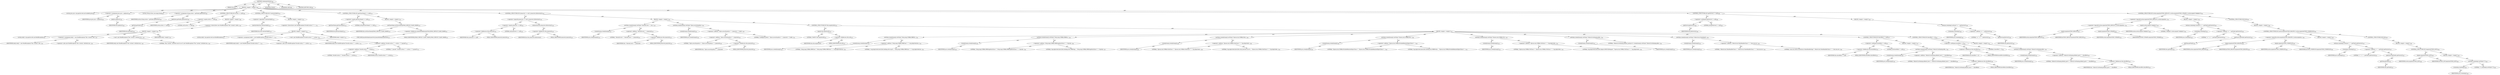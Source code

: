 digraph "validateAttributes" {  
"111669149701" [label = <(METHOD,validateAttributes)<SUB>200</SUB>> ]
"115964116993" [label = <(PARAM,this)<SUB>200</SUB>> ]
"25769803785" [label = <(BLOCK,&lt;empty&gt;,&lt;empty&gt;)<SUB>200</SUB>> ]
"94489280518" [label = <(LOCAL,Java java: org.apache.tools.ant.taskdefs.Java)<SUB>203</SUB>> ]
"30064771113" [label = <(&lt;operator&gt;.assignment,Java java = getJava())<SUB>203</SUB>> ]
"68719476781" [label = <(IDENTIFIER,java,Java java = getJava())<SUB>203</SUB>> ]
"30064771114" [label = <(getJava,getJava())<SUB>203</SUB>> ]
"68719476737" [label = <(IDENTIFIER,this,getJava())<SUB>203</SUB>> ]
"94489280519" [label = <(LOCAL,String action: java.lang.String)<SUB>205</SUB>> ]
"30064771115" [label = <(&lt;operator&gt;.assignment,String action = getTask().getAction())<SUB>205</SUB>> ]
"68719476782" [label = <(IDENTIFIER,action,String action = getTask().getAction())<SUB>205</SUB>> ]
"30064771116" [label = <(getAction,getTask().getAction())<SUB>205</SUB>> ]
"30064771117" [label = <(getTask,getTask())<SUB>205</SUB>> ]
"68719476738" [label = <(IDENTIFIER,this,getTask())<SUB>205</SUB>> ]
"47244640258" [label = <(CONTROL_STRUCTURE,IF,if (action == null))<SUB>206</SUB>> ]
"30064771118" [label = <(&lt;operator&gt;.equals,action == null)<SUB>206</SUB>> ]
"68719476783" [label = <(IDENTIFIER,action,action == null)<SUB>206</SUB>> ]
"90194313221" [label = <(LITERAL,null,action == null)<SUB>206</SUB>> ]
"25769803786" [label = <(BLOCK,&lt;empty&gt;,&lt;empty&gt;)<SUB>206</SUB>> ]
"30064771119" [label = <(&lt;operator&gt;.throw,throw new BuildException(&quot;The \&quot;action\&quot; attrib...)<SUB>207</SUB>> ]
"25769803787" [label = <(BLOCK,&lt;empty&gt;,&lt;empty&gt;)<SUB>207</SUB>> ]
"94489280520" [label = <(LOCAL,$obj2: org.apache.tools.ant.BuildException)<SUB>207</SUB>> ]
"30064771120" [label = <(&lt;operator&gt;.assignment,$obj2 = new BuildException(&quot;The \&quot;action\&quot; attr...)<SUB>207</SUB>> ]
"68719476784" [label = <(IDENTIFIER,$obj2,$obj2 = new BuildException(&quot;The \&quot;action\&quot; attr...)<SUB>207</SUB>> ]
"30064771121" [label = <(&lt;operator&gt;.alloc,new BuildException(&quot;The \&quot;action\&quot; attribute mu...)<SUB>207</SUB>> ]
"30064771122" [label = <(&lt;init&gt;,new BuildException(&quot;The \&quot;action\&quot; attribute mu...)<SUB>207</SUB>> ]
"68719476785" [label = <(IDENTIFIER,$obj2,new BuildException(&quot;The \&quot;action\&quot; attribute mu...)<SUB>207</SUB>> ]
"90194313222" [label = <(LITERAL,&quot;The \&quot;action\&quot; attribute must be set&quot;,new BuildException(&quot;The \&quot;action\&quot; attribute mu...)<SUB>207</SUB>> ]
"68719476786" [label = <(IDENTIFIER,$obj2,&lt;empty&gt;)<SUB>207</SUB>> ]
"47244640259" [label = <(CONTROL_STRUCTURE,IF,if (!isActionValid()))<SUB>210</SUB>> ]
"30064771123" [label = <(&lt;operator&gt;.logicalNot,!isActionValid())<SUB>210</SUB>> ]
"30064771124" [label = <(isActionValid,this.isActionValid())<SUB>210</SUB>> ]
"68719476739" [label = <(IDENTIFIER,this,this.isActionValid())<SUB>210</SUB>> ]
"25769803788" [label = <(BLOCK,&lt;empty&gt;,&lt;empty&gt;)<SUB>210</SUB>> ]
"30064771125" [label = <(&lt;operator&gt;.throw,throw new BuildException(&quot;Invalid action \&quot;&quot; + ...)<SUB>211</SUB>> ]
"25769803789" [label = <(BLOCK,&lt;empty&gt;,&lt;empty&gt;)<SUB>211</SUB>> ]
"94489280521" [label = <(LOCAL,$obj3: org.apache.tools.ant.BuildException)<SUB>211</SUB>> ]
"30064771126" [label = <(&lt;operator&gt;.assignment,$obj3 = new BuildException(&quot;Invalid action \&quot;&quot; ...)<SUB>211</SUB>> ]
"68719476787" [label = <(IDENTIFIER,$obj3,$obj3 = new BuildException(&quot;Invalid action \&quot;&quot; ...)<SUB>211</SUB>> ]
"30064771127" [label = <(&lt;operator&gt;.alloc,new BuildException(&quot;Invalid action \&quot;&quot; + action...)<SUB>211</SUB>> ]
"30064771128" [label = <(&lt;init&gt;,new BuildException(&quot;Invalid action \&quot;&quot; + action...)<SUB>211</SUB>> ]
"68719476788" [label = <(IDENTIFIER,$obj3,new BuildException(&quot;Invalid action \&quot;&quot; + action...)<SUB>211</SUB>> ]
"30064771129" [label = <(&lt;operator&gt;.addition,&quot;Invalid action \&quot;&quot; + action + &quot;\&quot; passed&quot;)<SUB>211</SUB>> ]
"30064771130" [label = <(&lt;operator&gt;.addition,&quot;Invalid action \&quot;&quot; + action)<SUB>211</SUB>> ]
"90194313223" [label = <(LITERAL,&quot;Invalid action \&quot;&quot;,&quot;Invalid action \&quot;&quot; + action)<SUB>211</SUB>> ]
"68719476789" [label = <(IDENTIFIER,action,&quot;Invalid action \&quot;&quot; + action)<SUB>211</SUB>> ]
"90194313224" [label = <(LITERAL,&quot;\&quot; passed&quot;,&quot;Invalid action \&quot;&quot; + action + &quot;\&quot; passed&quot;)<SUB>211</SUB>> ]
"68719476790" [label = <(IDENTIFIER,$obj3,&lt;empty&gt;)<SUB>211</SUB>> ]
"47244640260" [label = <(CONTROL_STRUCTURE,IF,if (getClassName() == null))<SUB>214</SUB>> ]
"30064771131" [label = <(&lt;operator&gt;.equals,getClassName() == null)<SUB>214</SUB>> ]
"30064771132" [label = <(getClassName,getClassName())<SUB>214</SUB>> ]
"68719476740" [label = <(IDENTIFIER,this,getClassName())<SUB>214</SUB>> ]
"90194313225" [label = <(LITERAL,null,getClassName() == null)<SUB>214</SUB>> ]
"25769803790" [label = <(BLOCK,&lt;empty&gt;,&lt;empty&gt;)<SUB>214</SUB>> ]
"30064771133" [label = <(setClassName,setClassName(JONAS_DEPLOY_CLASS_NAME))<SUB>215</SUB>> ]
"68719476741" [label = <(IDENTIFIER,this,setClassName(JONAS_DEPLOY_CLASS_NAME))<SUB>215</SUB>> ]
"30064771134" [label = <(&lt;operator&gt;.fieldAccess,JonasHotDeploymentTool.JONAS_DEPLOY_CLASS_NAME)<SUB>215</SUB>> ]
"180388626432" [label = <(TYPE_REF,JonasHotDeploymentTool,JonasHotDeploymentTool)<SUB>215</SUB>> ]
"55834574857" [label = <(FIELD_IDENTIFIER,JONAS_DEPLOY_CLASS_NAME,JONAS_DEPLOY_CLASS_NAME)<SUB>215</SUB>> ]
"47244640261" [label = <(CONTROL_STRUCTURE,IF,if (jonasroot == null || jonasroot.isDirectory()))<SUB>218</SUB>> ]
"30064771135" [label = <(&lt;operator&gt;.logicalOr,jonasroot == null || jonasroot.isDirectory())<SUB>218</SUB>> ]
"30064771136" [label = <(&lt;operator&gt;.equals,jonasroot == null)<SUB>218</SUB>> ]
"30064771137" [label = <(&lt;operator&gt;.fieldAccess,this.jonasroot)<SUB>218</SUB>> ]
"68719476791" [label = <(IDENTIFIER,this,jonasroot == null)> ]
"55834574858" [label = <(FIELD_IDENTIFIER,jonasroot,jonasroot)<SUB>218</SUB>> ]
"90194313226" [label = <(LITERAL,null,jonasroot == null)<SUB>218</SUB>> ]
"30064771138" [label = <(isDirectory,this.jonasroot.isDirectory())<SUB>218</SUB>> ]
"30064771139" [label = <(&lt;operator&gt;.fieldAccess,this.jonasroot)<SUB>218</SUB>> ]
"68719476792" [label = <(IDENTIFIER,this,this.jonasroot.isDirectory())> ]
"55834574859" [label = <(FIELD_IDENTIFIER,jonasroot,jonasroot)<SUB>218</SUB>> ]
"25769803791" [label = <(BLOCK,&lt;empty&gt;,&lt;empty&gt;)<SUB>218</SUB>> ]
"30064771140" [label = <(setValue,createJvmarg().setValue(&quot;-Dinstall.root=&quot; + jon...)<SUB>219</SUB>> ]
"30064771141" [label = <(createJvmarg,createJvmarg())<SUB>219</SUB>> ]
"68719476793" [label = <(IDENTIFIER,java,createJvmarg())<SUB>219</SUB>> ]
"30064771142" [label = <(&lt;operator&gt;.addition,&quot;-Dinstall.root=&quot; + jonasroot)<SUB>219</SUB>> ]
"90194313227" [label = <(LITERAL,&quot;-Dinstall.root=&quot;,&quot;-Dinstall.root=&quot; + jonasroot)<SUB>219</SUB>> ]
"30064771143" [label = <(&lt;operator&gt;.fieldAccess,this.jonasroot)<SUB>219</SUB>> ]
"68719476794" [label = <(IDENTIFIER,this,&quot;-Dinstall.root=&quot; + jonasroot)> ]
"55834574860" [label = <(FIELD_IDENTIFIER,jonasroot,jonasroot)<SUB>219</SUB>> ]
"30064771144" [label = <(setValue,createJvmarg().setValue(&quot;-Djava.security.policy...)<SUB>220</SUB>> ]
"30064771145" [label = <(createJvmarg,createJvmarg())<SUB>220</SUB>> ]
"68719476795" [label = <(IDENTIFIER,java,createJvmarg())<SUB>220</SUB>> ]
"30064771146" [label = <(&lt;operator&gt;.addition,&quot;-Djava.security.policy=&quot; + jonasroot + &quot;/confi...)<SUB>220</SUB>> ]
"30064771147" [label = <(&lt;operator&gt;.addition,&quot;-Djava.security.policy=&quot; + jonasroot)<SUB>220</SUB>> ]
"90194313228" [label = <(LITERAL,&quot;-Djava.security.policy=&quot;,&quot;-Djava.security.policy=&quot; + jonasroot)<SUB>220</SUB>> ]
"30064771148" [label = <(&lt;operator&gt;.fieldAccess,this.jonasroot)<SUB>220</SUB>> ]
"68719476796" [label = <(IDENTIFIER,this,&quot;-Djava.security.policy=&quot; + jonasroot)> ]
"55834574861" [label = <(FIELD_IDENTIFIER,jonasroot,jonasroot)<SUB>220</SUB>> ]
"90194313229" [label = <(LITERAL,&quot;/config/java.policy&quot;,&quot;-Djava.security.policy=&quot; + jonasroot + &quot;/confi...)<SUB>221</SUB>> ]
"47244640262" [label = <(CONTROL_STRUCTURE,IF,if (this.equals(orb)))<SUB>223</SUB>> ]
"30064771149" [label = <(equals,this.equals(orb))<SUB>223</SUB>> ]
"90194313230" [label = <(LITERAL,&quot;DAVID&quot;,this.equals(orb))<SUB>223</SUB>> ]
"30064771150" [label = <(&lt;operator&gt;.fieldAccess,this.orb)<SUB>223</SUB>> ]
"68719476797" [label = <(IDENTIFIER,this,this.equals(orb))> ]
"55834574862" [label = <(FIELD_IDENTIFIER,orb,orb)<SUB>223</SUB>> ]
"25769803792" [label = <(BLOCK,&lt;empty&gt;,&lt;empty&gt;)<SUB>223</SUB>> ]
"30064771151" [label = <(setValue,createJvmarg().setValue(&quot;-Dorg.omg.CORBA.ORBCla...)<SUB>224</SUB>> ]
"30064771152" [label = <(createJvmarg,createJvmarg())<SUB>224</SUB>> ]
"68719476798" [label = <(IDENTIFIER,java,createJvmarg())<SUB>224</SUB>> ]
"30064771153" [label = <(&lt;operator&gt;.addition,&quot;-Dorg.omg.CORBA.ORBClass&quot; + &quot;=org.objectweb.da...)<SUB>224</SUB>> ]
"90194313231" [label = <(LITERAL,&quot;-Dorg.omg.CORBA.ORBClass&quot;,&quot;-Dorg.omg.CORBA.ORBClass&quot; + &quot;=org.objectweb.da...)<SUB>224</SUB>> ]
"90194313232" [label = <(LITERAL,&quot;=org.objectweb.david.libs.binding.orbs.iiop.II...,&quot;-Dorg.omg.CORBA.ORBClass&quot; + &quot;=org.objectweb.da...)<SUB>225</SUB>> ]
"30064771154" [label = <(setValue,createJvmarg().setValue(&quot;-Dorg.omg.CORBA.ORBSin...)<SUB>226</SUB>> ]
"30064771155" [label = <(createJvmarg,createJvmarg())<SUB>226</SUB>> ]
"68719476799" [label = <(IDENTIFIER,java,createJvmarg())<SUB>226</SUB>> ]
"30064771156" [label = <(&lt;operator&gt;.addition,&quot;-Dorg.omg.CORBA.ORBSingletonClass=&quot; + &quot;org.obj...)<SUB>226</SUB>> ]
"90194313233" [label = <(LITERAL,&quot;-Dorg.omg.CORBA.ORBSingletonClass=&quot;,&quot;-Dorg.omg.CORBA.ORBSingletonClass=&quot; + &quot;org.obj...)<SUB>226</SUB>> ]
"90194313234" [label = <(LITERAL,&quot;org.objectweb.david.libs.binding.orbs.ORBSingl...,&quot;-Dorg.omg.CORBA.ORBSingletonClass=&quot; + &quot;org.obj...)<SUB>227</SUB>> ]
"30064771157" [label = <(setValue,createJvmarg().setValue(&quot;-Djavax.rmi.CORBA.Stub...)<SUB>228</SUB>> ]
"30064771158" [label = <(createJvmarg,createJvmarg())<SUB>228</SUB>> ]
"68719476800" [label = <(IDENTIFIER,java,createJvmarg())<SUB>228</SUB>> ]
"30064771159" [label = <(&lt;operator&gt;.addition,&quot;-Djavax.rmi.CORBA.StubClass=&quot; + &quot;org.objectweb...)<SUB>228</SUB>> ]
"90194313235" [label = <(LITERAL,&quot;-Djavax.rmi.CORBA.StubClass=&quot;,&quot;-Djavax.rmi.CORBA.StubClass=&quot; + &quot;org.objectweb...)<SUB>228</SUB>> ]
"90194313236" [label = <(LITERAL,&quot;org.objectweb.david.libs.stub_factories.rmi.St...,&quot;-Djavax.rmi.CORBA.StubClass=&quot; + &quot;org.objectweb...)<SUB>229</SUB>> ]
"30064771160" [label = <(setValue,createJvmarg().setValue(&quot;-Djavax.rmi.CORBA.Port...)<SUB>230</SUB>> ]
"30064771161" [label = <(createJvmarg,createJvmarg())<SUB>230</SUB>> ]
"68719476801" [label = <(IDENTIFIER,java,createJvmarg())<SUB>230</SUB>> ]
"30064771162" [label = <(&lt;operator&gt;.addition,&quot;-Djavax.rmi.CORBA.PortableRemoteObjectClass=&quot; ...)<SUB>230</SUB>> ]
"90194313237" [label = <(LITERAL,&quot;-Djavax.rmi.CORBA.PortableRemoteObjectClass=&quot;,&quot;-Djavax.rmi.CORBA.PortableRemoteObjectClass=&quot; ...)<SUB>230</SUB>> ]
"90194313238" [label = <(LITERAL,&quot;org.objectweb.david.libs.binding.rmi.ORBPortab...,&quot;-Djavax.rmi.CORBA.PortableRemoteObjectClass=&quot; ...)<SUB>231</SUB>> ]
"30064771163" [label = <(setValue,createJvmarg().setValue(&quot;-Djavax.rmi.CORBA.Util...)<SUB>232</SUB>> ]
"30064771164" [label = <(createJvmarg,createJvmarg())<SUB>232</SUB>> ]
"68719476802" [label = <(IDENTIFIER,java,createJvmarg())<SUB>232</SUB>> ]
"30064771165" [label = <(&lt;operator&gt;.addition,&quot;-Djavax.rmi.CORBA.UtilClass=&quot; + &quot;org.objectweb...)<SUB>232</SUB>> ]
"90194313239" [label = <(LITERAL,&quot;-Djavax.rmi.CORBA.UtilClass=&quot;,&quot;-Djavax.rmi.CORBA.UtilClass=&quot; + &quot;org.objectweb...)<SUB>232</SUB>> ]
"90194313240" [label = <(LITERAL,&quot;org.objectweb.david.libs.helpers.RMIUtilDelegate&quot;,&quot;-Djavax.rmi.CORBA.UtilClass=&quot; + &quot;org.objectweb...)<SUB>233</SUB>> ]
"30064771166" [label = <(setValue,createJvmarg().setValue(&quot;-Ddavid.CosNaming.defa...)<SUB>234</SUB>> ]
"30064771167" [label = <(createJvmarg,createJvmarg())<SUB>234</SUB>> ]
"68719476803" [label = <(IDENTIFIER,java,createJvmarg())<SUB>234</SUB>> ]
"90194313241" [label = <(LITERAL,&quot;-Ddavid.CosNaming.default_method=0&quot;,createJvmarg().setValue(&quot;-Ddavid.CosNaming.defa...)<SUB>234</SUB>> ]
"30064771168" [label = <(setValue,createJvmarg().setValue(&quot;-Ddavid.rmi.ValueHandl...)<SUB>235</SUB>> ]
"30064771169" [label = <(createJvmarg,createJvmarg())<SUB>235</SUB>> ]
"68719476804" [label = <(IDENTIFIER,java,createJvmarg())<SUB>235</SUB>> ]
"30064771170" [label = <(&lt;operator&gt;.addition,&quot;-Ddavid.rmi.ValueHandlerClass=&quot; + &quot;com.sun.cor...)<SUB>235</SUB>> ]
"90194313242" [label = <(LITERAL,&quot;-Ddavid.rmi.ValueHandlerClass=&quot;,&quot;-Ddavid.rmi.ValueHandlerClass=&quot; + &quot;com.sun.cor...)<SUB>235</SUB>> ]
"90194313243" [label = <(LITERAL,&quot;com.sun.corba.se.internal.io.ValueHandlerImpl&quot;,&quot;-Ddavid.rmi.ValueHandlerClass=&quot; + &quot;com.sun.cor...)<SUB>236</SUB>> ]
"47244640263" [label = <(CONTROL_STRUCTURE,IF,if (davidHost != null))<SUB>237</SUB>> ]
"30064771171" [label = <(&lt;operator&gt;.notEquals,davidHost != null)<SUB>237</SUB>> ]
"30064771172" [label = <(&lt;operator&gt;.fieldAccess,this.davidHost)<SUB>237</SUB>> ]
"68719476805" [label = <(IDENTIFIER,this,davidHost != null)> ]
"55834574863" [label = <(FIELD_IDENTIFIER,davidHost,davidHost)<SUB>237</SUB>> ]
"90194313244" [label = <(LITERAL,null,davidHost != null)<SUB>237</SUB>> ]
"25769803793" [label = <(BLOCK,&lt;empty&gt;,&lt;empty&gt;)<SUB>237</SUB>> ]
"30064771173" [label = <(setValue,createJvmarg().setValue(&quot;-Ddavid.CosNaming.defa...)<SUB>238</SUB>> ]
"30064771174" [label = <(createJvmarg,createJvmarg())<SUB>238</SUB>> ]
"68719476806" [label = <(IDENTIFIER,java,createJvmarg())<SUB>238</SUB>> ]
"30064771175" [label = <(&lt;operator&gt;.addition,&quot;-Ddavid.CosNaming.default_host=&quot; + davidHost)<SUB>238</SUB>> ]
"90194313245" [label = <(LITERAL,&quot;-Ddavid.CosNaming.default_host=&quot;,&quot;-Ddavid.CosNaming.default_host=&quot; + davidHost)<SUB>238</SUB>> ]
"30064771176" [label = <(&lt;operator&gt;.fieldAccess,this.davidHost)<SUB>239</SUB>> ]
"68719476807" [label = <(IDENTIFIER,this,&quot;-Ddavid.CosNaming.default_host=&quot; + davidHost)> ]
"55834574864" [label = <(FIELD_IDENTIFIER,davidHost,davidHost)<SUB>239</SUB>> ]
"47244640264" [label = <(CONTROL_STRUCTURE,IF,if (davidPort != 0))<SUB>241</SUB>> ]
"30064771177" [label = <(&lt;operator&gt;.notEquals,davidPort != 0)<SUB>241</SUB>> ]
"30064771178" [label = <(&lt;operator&gt;.fieldAccess,this.davidPort)<SUB>241</SUB>> ]
"68719476808" [label = <(IDENTIFIER,this,davidPort != 0)> ]
"55834574865" [label = <(FIELD_IDENTIFIER,davidPort,davidPort)<SUB>241</SUB>> ]
"90194313246" [label = <(LITERAL,0,davidPort != 0)<SUB>241</SUB>> ]
"25769803794" [label = <(BLOCK,&lt;empty&gt;,&lt;empty&gt;)<SUB>241</SUB>> ]
"30064771179" [label = <(setValue,createJvmarg().setValue(&quot;-Ddavid.CosNaming.defa...)<SUB>242</SUB>> ]
"30064771180" [label = <(createJvmarg,createJvmarg())<SUB>242</SUB>> ]
"68719476809" [label = <(IDENTIFIER,java,createJvmarg())<SUB>242</SUB>> ]
"30064771181" [label = <(&lt;operator&gt;.addition,&quot;-Ddavid.CosNaming.default_port=&quot; + davidPort)<SUB>242</SUB>> ]
"90194313247" [label = <(LITERAL,&quot;-Ddavid.CosNaming.default_port=&quot;,&quot;-Ddavid.CosNaming.default_port=&quot; + davidPort)<SUB>242</SUB>> ]
"30064771182" [label = <(&lt;operator&gt;.fieldAccess,this.davidPort)<SUB>243</SUB>> ]
"68719476810" [label = <(IDENTIFIER,this,&quot;-Ddavid.CosNaming.default_port=&quot; + davidPort)> ]
"55834574866" [label = <(FIELD_IDENTIFIER,davidPort,davidPort)<SUB>243</SUB>> ]
"47244640265" [label = <(CONTROL_STRUCTURE,IF,if (getServer() != null))<SUB>248</SUB>> ]
"30064771183" [label = <(&lt;operator&gt;.notEquals,getServer() != null)<SUB>248</SUB>> ]
"30064771184" [label = <(getServer,getServer())<SUB>248</SUB>> ]
"68719476742" [label = <(IDENTIFIER,this,getServer())<SUB>248</SUB>> ]
"90194313248" [label = <(LITERAL,null,getServer() != null)<SUB>248</SUB>> ]
"25769803795" [label = <(BLOCK,&lt;empty&gt;,&lt;empty&gt;)<SUB>248</SUB>> ]
"30064771185" [label = <(setLine,createArg().setLine(&quot;-n &quot; + getServer()))<SUB>249</SUB>> ]
"30064771186" [label = <(createArg,createArg())<SUB>249</SUB>> ]
"68719476811" [label = <(IDENTIFIER,java,createArg())<SUB>249</SUB>> ]
"30064771187" [label = <(&lt;operator&gt;.addition,&quot;-n &quot; + getServer())<SUB>249</SUB>> ]
"90194313249" [label = <(LITERAL,&quot;-n &quot;,&quot;-n &quot; + getServer())<SUB>249</SUB>> ]
"30064771188" [label = <(getServer,getServer())<SUB>249</SUB>> ]
"68719476743" [label = <(IDENTIFIER,this,getServer())<SUB>249</SUB>> ]
"47244640266" [label = <(CONTROL_STRUCTURE,IF,if (action.equals(ACTION_DEPLOY) || action.equals(ACTION_UPDATE) || action.equals(&quot;redeploy&quot;)))<SUB>252</SUB>> ]
"30064771189" [label = <(&lt;operator&gt;.logicalOr,action.equals(ACTION_DEPLOY) || action.equals(A...)<SUB>252</SUB>> ]
"30064771190" [label = <(&lt;operator&gt;.logicalOr,action.equals(ACTION_DEPLOY) || action.equals(A...)<SUB>252</SUB>> ]
"30064771191" [label = <(equals,equals(ACTION_DEPLOY))<SUB>252</SUB>> ]
"68719476812" [label = <(IDENTIFIER,action,equals(ACTION_DEPLOY))<SUB>252</SUB>> ]
"68719476813" [label = <(IDENTIFIER,ACTION_DEPLOY,equals(ACTION_DEPLOY))<SUB>252</SUB>> ]
"30064771192" [label = <(equals,equals(ACTION_UPDATE))<SUB>253</SUB>> ]
"68719476814" [label = <(IDENTIFIER,action,equals(ACTION_UPDATE))<SUB>253</SUB>> ]
"68719476815" [label = <(IDENTIFIER,ACTION_UPDATE,equals(ACTION_UPDATE))<SUB>253</SUB>> ]
"30064771193" [label = <(equals,action.equals(&quot;redeploy&quot;))<SUB>254</SUB>> ]
"68719476816" [label = <(IDENTIFIER,action,action.equals(&quot;redeploy&quot;))<SUB>254</SUB>> ]
"90194313250" [label = <(LITERAL,&quot;redeploy&quot;,action.equals(&quot;redeploy&quot;))<SUB>254</SUB>> ]
"25769803796" [label = <(BLOCK,&lt;empty&gt;,&lt;empty&gt;)<SUB>254</SUB>> ]
"30064771194" [label = <(setLine,createArg().setLine(&quot;-a &quot; + getTask().getSource()))<SUB>255</SUB>> ]
"30064771195" [label = <(createArg,createArg())<SUB>255</SUB>> ]
"68719476817" [label = <(IDENTIFIER,java,createArg())<SUB>255</SUB>> ]
"30064771196" [label = <(&lt;operator&gt;.addition,&quot;-a &quot; + getTask().getSource())<SUB>255</SUB>> ]
"90194313251" [label = <(LITERAL,&quot;-a &quot;,&quot;-a &quot; + getTask().getSource())<SUB>255</SUB>> ]
"30064771197" [label = <(getSource,getTask().getSource())<SUB>255</SUB>> ]
"30064771198" [label = <(getTask,getTask())<SUB>255</SUB>> ]
"68719476744" [label = <(IDENTIFIER,this,getTask())<SUB>255</SUB>> ]
"47244640267" [label = <(CONTROL_STRUCTURE,ELSE,else)<SUB>256</SUB>> ]
"25769803797" [label = <(BLOCK,&lt;empty&gt;,&lt;empty&gt;)<SUB>256</SUB>> ]
"47244640268" [label = <(CONTROL_STRUCTURE,IF,if (action.equals(ACTION_DELETE) || action.equals(ACTION_UNDEPLOY)))<SUB>256</SUB>> ]
"30064771199" [label = <(&lt;operator&gt;.logicalOr,action.equals(ACTION_DELETE) || action.equals(A...)<SUB>256</SUB>> ]
"30064771200" [label = <(equals,equals(ACTION_DELETE))<SUB>256</SUB>> ]
"68719476818" [label = <(IDENTIFIER,action,equals(ACTION_DELETE))<SUB>256</SUB>> ]
"68719476819" [label = <(IDENTIFIER,ACTION_DELETE,equals(ACTION_DELETE))<SUB>256</SUB>> ]
"30064771201" [label = <(equals,equals(ACTION_UNDEPLOY))<SUB>256</SUB>> ]
"68719476820" [label = <(IDENTIFIER,action,equals(ACTION_UNDEPLOY))<SUB>256</SUB>> ]
"68719476821" [label = <(IDENTIFIER,ACTION_UNDEPLOY,equals(ACTION_UNDEPLOY))<SUB>256</SUB>> ]
"25769803798" [label = <(BLOCK,&lt;empty&gt;,&lt;empty&gt;)<SUB>256</SUB>> ]
"30064771202" [label = <(setLine,createArg().setLine(&quot;-r &quot; + getTask().getSource()))<SUB>257</SUB>> ]
"30064771203" [label = <(createArg,createArg())<SUB>257</SUB>> ]
"68719476822" [label = <(IDENTIFIER,java,createArg())<SUB>257</SUB>> ]
"30064771204" [label = <(&lt;operator&gt;.addition,&quot;-r &quot; + getTask().getSource())<SUB>257</SUB>> ]
"90194313252" [label = <(LITERAL,&quot;-r &quot;,&quot;-r &quot; + getTask().getSource())<SUB>257</SUB>> ]
"30064771205" [label = <(getSource,getTask().getSource())<SUB>257</SUB>> ]
"30064771206" [label = <(getTask,getTask())<SUB>257</SUB>> ]
"68719476745" [label = <(IDENTIFIER,this,getTask())<SUB>257</SUB>> ]
"47244640269" [label = <(CONTROL_STRUCTURE,ELSE,else)<SUB>258</SUB>> ]
"25769803799" [label = <(BLOCK,&lt;empty&gt;,&lt;empty&gt;)<SUB>258</SUB>> ]
"47244640270" [label = <(CONTROL_STRUCTURE,IF,if (equals(ACTION_LIST)))<SUB>258</SUB>> ]
"30064771207" [label = <(equals,equals(ACTION_LIST))<SUB>258</SUB>> ]
"68719476823" [label = <(IDENTIFIER,action,equals(ACTION_LIST))<SUB>258</SUB>> ]
"68719476824" [label = <(IDENTIFIER,ACTION_LIST,equals(ACTION_LIST))<SUB>258</SUB>> ]
"25769803800" [label = <(BLOCK,&lt;empty&gt;,&lt;empty&gt;)<SUB>258</SUB>> ]
"30064771208" [label = <(setValue,createArg().setValue(&quot;-l&quot;))<SUB>259</SUB>> ]
"30064771209" [label = <(createArg,createArg())<SUB>259</SUB>> ]
"68719476825" [label = <(IDENTIFIER,java,createArg())<SUB>259</SUB>> ]
"90194313253" [label = <(LITERAL,&quot;-l&quot;,createArg().setValue(&quot;-l&quot;))<SUB>259</SUB>> ]
"133143986196" [label = <(MODIFIER,PUBLIC)> ]
"133143986197" [label = <(MODIFIER,VIRTUAL)> ]
"128849018885" [label = <(METHOD_RETURN,void)<SUB>200</SUB>> ]
  "111669149701" -> "115964116993"  [ label = "AST: "] 
  "111669149701" -> "25769803785"  [ label = "AST: "] 
  "111669149701" -> "133143986196"  [ label = "AST: "] 
  "111669149701" -> "133143986197"  [ label = "AST: "] 
  "111669149701" -> "128849018885"  [ label = "AST: "] 
  "25769803785" -> "94489280518"  [ label = "AST: "] 
  "25769803785" -> "30064771113"  [ label = "AST: "] 
  "25769803785" -> "94489280519"  [ label = "AST: "] 
  "25769803785" -> "30064771115"  [ label = "AST: "] 
  "25769803785" -> "47244640258"  [ label = "AST: "] 
  "25769803785" -> "47244640259"  [ label = "AST: "] 
  "25769803785" -> "47244640260"  [ label = "AST: "] 
  "25769803785" -> "47244640261"  [ label = "AST: "] 
  "25769803785" -> "47244640265"  [ label = "AST: "] 
  "25769803785" -> "47244640266"  [ label = "AST: "] 
  "30064771113" -> "68719476781"  [ label = "AST: "] 
  "30064771113" -> "30064771114"  [ label = "AST: "] 
  "30064771114" -> "68719476737"  [ label = "AST: "] 
  "30064771115" -> "68719476782"  [ label = "AST: "] 
  "30064771115" -> "30064771116"  [ label = "AST: "] 
  "30064771116" -> "30064771117"  [ label = "AST: "] 
  "30064771117" -> "68719476738"  [ label = "AST: "] 
  "47244640258" -> "30064771118"  [ label = "AST: "] 
  "47244640258" -> "25769803786"  [ label = "AST: "] 
  "30064771118" -> "68719476783"  [ label = "AST: "] 
  "30064771118" -> "90194313221"  [ label = "AST: "] 
  "25769803786" -> "30064771119"  [ label = "AST: "] 
  "30064771119" -> "25769803787"  [ label = "AST: "] 
  "25769803787" -> "94489280520"  [ label = "AST: "] 
  "25769803787" -> "30064771120"  [ label = "AST: "] 
  "25769803787" -> "30064771122"  [ label = "AST: "] 
  "25769803787" -> "68719476786"  [ label = "AST: "] 
  "30064771120" -> "68719476784"  [ label = "AST: "] 
  "30064771120" -> "30064771121"  [ label = "AST: "] 
  "30064771122" -> "68719476785"  [ label = "AST: "] 
  "30064771122" -> "90194313222"  [ label = "AST: "] 
  "47244640259" -> "30064771123"  [ label = "AST: "] 
  "47244640259" -> "25769803788"  [ label = "AST: "] 
  "30064771123" -> "30064771124"  [ label = "AST: "] 
  "30064771124" -> "68719476739"  [ label = "AST: "] 
  "25769803788" -> "30064771125"  [ label = "AST: "] 
  "30064771125" -> "25769803789"  [ label = "AST: "] 
  "25769803789" -> "94489280521"  [ label = "AST: "] 
  "25769803789" -> "30064771126"  [ label = "AST: "] 
  "25769803789" -> "30064771128"  [ label = "AST: "] 
  "25769803789" -> "68719476790"  [ label = "AST: "] 
  "30064771126" -> "68719476787"  [ label = "AST: "] 
  "30064771126" -> "30064771127"  [ label = "AST: "] 
  "30064771128" -> "68719476788"  [ label = "AST: "] 
  "30064771128" -> "30064771129"  [ label = "AST: "] 
  "30064771129" -> "30064771130"  [ label = "AST: "] 
  "30064771129" -> "90194313224"  [ label = "AST: "] 
  "30064771130" -> "90194313223"  [ label = "AST: "] 
  "30064771130" -> "68719476789"  [ label = "AST: "] 
  "47244640260" -> "30064771131"  [ label = "AST: "] 
  "47244640260" -> "25769803790"  [ label = "AST: "] 
  "30064771131" -> "30064771132"  [ label = "AST: "] 
  "30064771131" -> "90194313225"  [ label = "AST: "] 
  "30064771132" -> "68719476740"  [ label = "AST: "] 
  "25769803790" -> "30064771133"  [ label = "AST: "] 
  "30064771133" -> "68719476741"  [ label = "AST: "] 
  "30064771133" -> "30064771134"  [ label = "AST: "] 
  "30064771134" -> "180388626432"  [ label = "AST: "] 
  "30064771134" -> "55834574857"  [ label = "AST: "] 
  "47244640261" -> "30064771135"  [ label = "AST: "] 
  "47244640261" -> "25769803791"  [ label = "AST: "] 
  "30064771135" -> "30064771136"  [ label = "AST: "] 
  "30064771135" -> "30064771138"  [ label = "AST: "] 
  "30064771136" -> "30064771137"  [ label = "AST: "] 
  "30064771136" -> "90194313226"  [ label = "AST: "] 
  "30064771137" -> "68719476791"  [ label = "AST: "] 
  "30064771137" -> "55834574858"  [ label = "AST: "] 
  "30064771138" -> "30064771139"  [ label = "AST: "] 
  "30064771139" -> "68719476792"  [ label = "AST: "] 
  "30064771139" -> "55834574859"  [ label = "AST: "] 
  "25769803791" -> "30064771140"  [ label = "AST: "] 
  "25769803791" -> "30064771144"  [ label = "AST: "] 
  "25769803791" -> "47244640262"  [ label = "AST: "] 
  "30064771140" -> "30064771141"  [ label = "AST: "] 
  "30064771140" -> "30064771142"  [ label = "AST: "] 
  "30064771141" -> "68719476793"  [ label = "AST: "] 
  "30064771142" -> "90194313227"  [ label = "AST: "] 
  "30064771142" -> "30064771143"  [ label = "AST: "] 
  "30064771143" -> "68719476794"  [ label = "AST: "] 
  "30064771143" -> "55834574860"  [ label = "AST: "] 
  "30064771144" -> "30064771145"  [ label = "AST: "] 
  "30064771144" -> "30064771146"  [ label = "AST: "] 
  "30064771145" -> "68719476795"  [ label = "AST: "] 
  "30064771146" -> "30064771147"  [ label = "AST: "] 
  "30064771146" -> "90194313229"  [ label = "AST: "] 
  "30064771147" -> "90194313228"  [ label = "AST: "] 
  "30064771147" -> "30064771148"  [ label = "AST: "] 
  "30064771148" -> "68719476796"  [ label = "AST: "] 
  "30064771148" -> "55834574861"  [ label = "AST: "] 
  "47244640262" -> "30064771149"  [ label = "AST: "] 
  "47244640262" -> "25769803792"  [ label = "AST: "] 
  "30064771149" -> "90194313230"  [ label = "AST: "] 
  "30064771149" -> "30064771150"  [ label = "AST: "] 
  "30064771150" -> "68719476797"  [ label = "AST: "] 
  "30064771150" -> "55834574862"  [ label = "AST: "] 
  "25769803792" -> "30064771151"  [ label = "AST: "] 
  "25769803792" -> "30064771154"  [ label = "AST: "] 
  "25769803792" -> "30064771157"  [ label = "AST: "] 
  "25769803792" -> "30064771160"  [ label = "AST: "] 
  "25769803792" -> "30064771163"  [ label = "AST: "] 
  "25769803792" -> "30064771166"  [ label = "AST: "] 
  "25769803792" -> "30064771168"  [ label = "AST: "] 
  "25769803792" -> "47244640263"  [ label = "AST: "] 
  "25769803792" -> "47244640264"  [ label = "AST: "] 
  "30064771151" -> "30064771152"  [ label = "AST: "] 
  "30064771151" -> "30064771153"  [ label = "AST: "] 
  "30064771152" -> "68719476798"  [ label = "AST: "] 
  "30064771153" -> "90194313231"  [ label = "AST: "] 
  "30064771153" -> "90194313232"  [ label = "AST: "] 
  "30064771154" -> "30064771155"  [ label = "AST: "] 
  "30064771154" -> "30064771156"  [ label = "AST: "] 
  "30064771155" -> "68719476799"  [ label = "AST: "] 
  "30064771156" -> "90194313233"  [ label = "AST: "] 
  "30064771156" -> "90194313234"  [ label = "AST: "] 
  "30064771157" -> "30064771158"  [ label = "AST: "] 
  "30064771157" -> "30064771159"  [ label = "AST: "] 
  "30064771158" -> "68719476800"  [ label = "AST: "] 
  "30064771159" -> "90194313235"  [ label = "AST: "] 
  "30064771159" -> "90194313236"  [ label = "AST: "] 
  "30064771160" -> "30064771161"  [ label = "AST: "] 
  "30064771160" -> "30064771162"  [ label = "AST: "] 
  "30064771161" -> "68719476801"  [ label = "AST: "] 
  "30064771162" -> "90194313237"  [ label = "AST: "] 
  "30064771162" -> "90194313238"  [ label = "AST: "] 
  "30064771163" -> "30064771164"  [ label = "AST: "] 
  "30064771163" -> "30064771165"  [ label = "AST: "] 
  "30064771164" -> "68719476802"  [ label = "AST: "] 
  "30064771165" -> "90194313239"  [ label = "AST: "] 
  "30064771165" -> "90194313240"  [ label = "AST: "] 
  "30064771166" -> "30064771167"  [ label = "AST: "] 
  "30064771166" -> "90194313241"  [ label = "AST: "] 
  "30064771167" -> "68719476803"  [ label = "AST: "] 
  "30064771168" -> "30064771169"  [ label = "AST: "] 
  "30064771168" -> "30064771170"  [ label = "AST: "] 
  "30064771169" -> "68719476804"  [ label = "AST: "] 
  "30064771170" -> "90194313242"  [ label = "AST: "] 
  "30064771170" -> "90194313243"  [ label = "AST: "] 
  "47244640263" -> "30064771171"  [ label = "AST: "] 
  "47244640263" -> "25769803793"  [ label = "AST: "] 
  "30064771171" -> "30064771172"  [ label = "AST: "] 
  "30064771171" -> "90194313244"  [ label = "AST: "] 
  "30064771172" -> "68719476805"  [ label = "AST: "] 
  "30064771172" -> "55834574863"  [ label = "AST: "] 
  "25769803793" -> "30064771173"  [ label = "AST: "] 
  "30064771173" -> "30064771174"  [ label = "AST: "] 
  "30064771173" -> "30064771175"  [ label = "AST: "] 
  "30064771174" -> "68719476806"  [ label = "AST: "] 
  "30064771175" -> "90194313245"  [ label = "AST: "] 
  "30064771175" -> "30064771176"  [ label = "AST: "] 
  "30064771176" -> "68719476807"  [ label = "AST: "] 
  "30064771176" -> "55834574864"  [ label = "AST: "] 
  "47244640264" -> "30064771177"  [ label = "AST: "] 
  "47244640264" -> "25769803794"  [ label = "AST: "] 
  "30064771177" -> "30064771178"  [ label = "AST: "] 
  "30064771177" -> "90194313246"  [ label = "AST: "] 
  "30064771178" -> "68719476808"  [ label = "AST: "] 
  "30064771178" -> "55834574865"  [ label = "AST: "] 
  "25769803794" -> "30064771179"  [ label = "AST: "] 
  "30064771179" -> "30064771180"  [ label = "AST: "] 
  "30064771179" -> "30064771181"  [ label = "AST: "] 
  "30064771180" -> "68719476809"  [ label = "AST: "] 
  "30064771181" -> "90194313247"  [ label = "AST: "] 
  "30064771181" -> "30064771182"  [ label = "AST: "] 
  "30064771182" -> "68719476810"  [ label = "AST: "] 
  "30064771182" -> "55834574866"  [ label = "AST: "] 
  "47244640265" -> "30064771183"  [ label = "AST: "] 
  "47244640265" -> "25769803795"  [ label = "AST: "] 
  "30064771183" -> "30064771184"  [ label = "AST: "] 
  "30064771183" -> "90194313248"  [ label = "AST: "] 
  "30064771184" -> "68719476742"  [ label = "AST: "] 
  "25769803795" -> "30064771185"  [ label = "AST: "] 
  "30064771185" -> "30064771186"  [ label = "AST: "] 
  "30064771185" -> "30064771187"  [ label = "AST: "] 
  "30064771186" -> "68719476811"  [ label = "AST: "] 
  "30064771187" -> "90194313249"  [ label = "AST: "] 
  "30064771187" -> "30064771188"  [ label = "AST: "] 
  "30064771188" -> "68719476743"  [ label = "AST: "] 
  "47244640266" -> "30064771189"  [ label = "AST: "] 
  "47244640266" -> "25769803796"  [ label = "AST: "] 
  "47244640266" -> "47244640267"  [ label = "AST: "] 
  "30064771189" -> "30064771190"  [ label = "AST: "] 
  "30064771189" -> "30064771193"  [ label = "AST: "] 
  "30064771190" -> "30064771191"  [ label = "AST: "] 
  "30064771190" -> "30064771192"  [ label = "AST: "] 
  "30064771191" -> "68719476812"  [ label = "AST: "] 
  "30064771191" -> "68719476813"  [ label = "AST: "] 
  "30064771192" -> "68719476814"  [ label = "AST: "] 
  "30064771192" -> "68719476815"  [ label = "AST: "] 
  "30064771193" -> "68719476816"  [ label = "AST: "] 
  "30064771193" -> "90194313250"  [ label = "AST: "] 
  "25769803796" -> "30064771194"  [ label = "AST: "] 
  "30064771194" -> "30064771195"  [ label = "AST: "] 
  "30064771194" -> "30064771196"  [ label = "AST: "] 
  "30064771195" -> "68719476817"  [ label = "AST: "] 
  "30064771196" -> "90194313251"  [ label = "AST: "] 
  "30064771196" -> "30064771197"  [ label = "AST: "] 
  "30064771197" -> "30064771198"  [ label = "AST: "] 
  "30064771198" -> "68719476744"  [ label = "AST: "] 
  "47244640267" -> "25769803797"  [ label = "AST: "] 
  "25769803797" -> "47244640268"  [ label = "AST: "] 
  "47244640268" -> "30064771199"  [ label = "AST: "] 
  "47244640268" -> "25769803798"  [ label = "AST: "] 
  "47244640268" -> "47244640269"  [ label = "AST: "] 
  "30064771199" -> "30064771200"  [ label = "AST: "] 
  "30064771199" -> "30064771201"  [ label = "AST: "] 
  "30064771200" -> "68719476818"  [ label = "AST: "] 
  "30064771200" -> "68719476819"  [ label = "AST: "] 
  "30064771201" -> "68719476820"  [ label = "AST: "] 
  "30064771201" -> "68719476821"  [ label = "AST: "] 
  "25769803798" -> "30064771202"  [ label = "AST: "] 
  "30064771202" -> "30064771203"  [ label = "AST: "] 
  "30064771202" -> "30064771204"  [ label = "AST: "] 
  "30064771203" -> "68719476822"  [ label = "AST: "] 
  "30064771204" -> "90194313252"  [ label = "AST: "] 
  "30064771204" -> "30064771205"  [ label = "AST: "] 
  "30064771205" -> "30064771206"  [ label = "AST: "] 
  "30064771206" -> "68719476745"  [ label = "AST: "] 
  "47244640269" -> "25769803799"  [ label = "AST: "] 
  "25769803799" -> "47244640270"  [ label = "AST: "] 
  "47244640270" -> "30064771207"  [ label = "AST: "] 
  "47244640270" -> "25769803800"  [ label = "AST: "] 
  "30064771207" -> "68719476823"  [ label = "AST: "] 
  "30064771207" -> "68719476824"  [ label = "AST: "] 
  "25769803800" -> "30064771208"  [ label = "AST: "] 
  "30064771208" -> "30064771209"  [ label = "AST: "] 
  "30064771208" -> "90194313253"  [ label = "AST: "] 
  "30064771209" -> "68719476825"  [ label = "AST: "] 
  "111669149701" -> "115964116993"  [ label = "DDG: "] 
}
